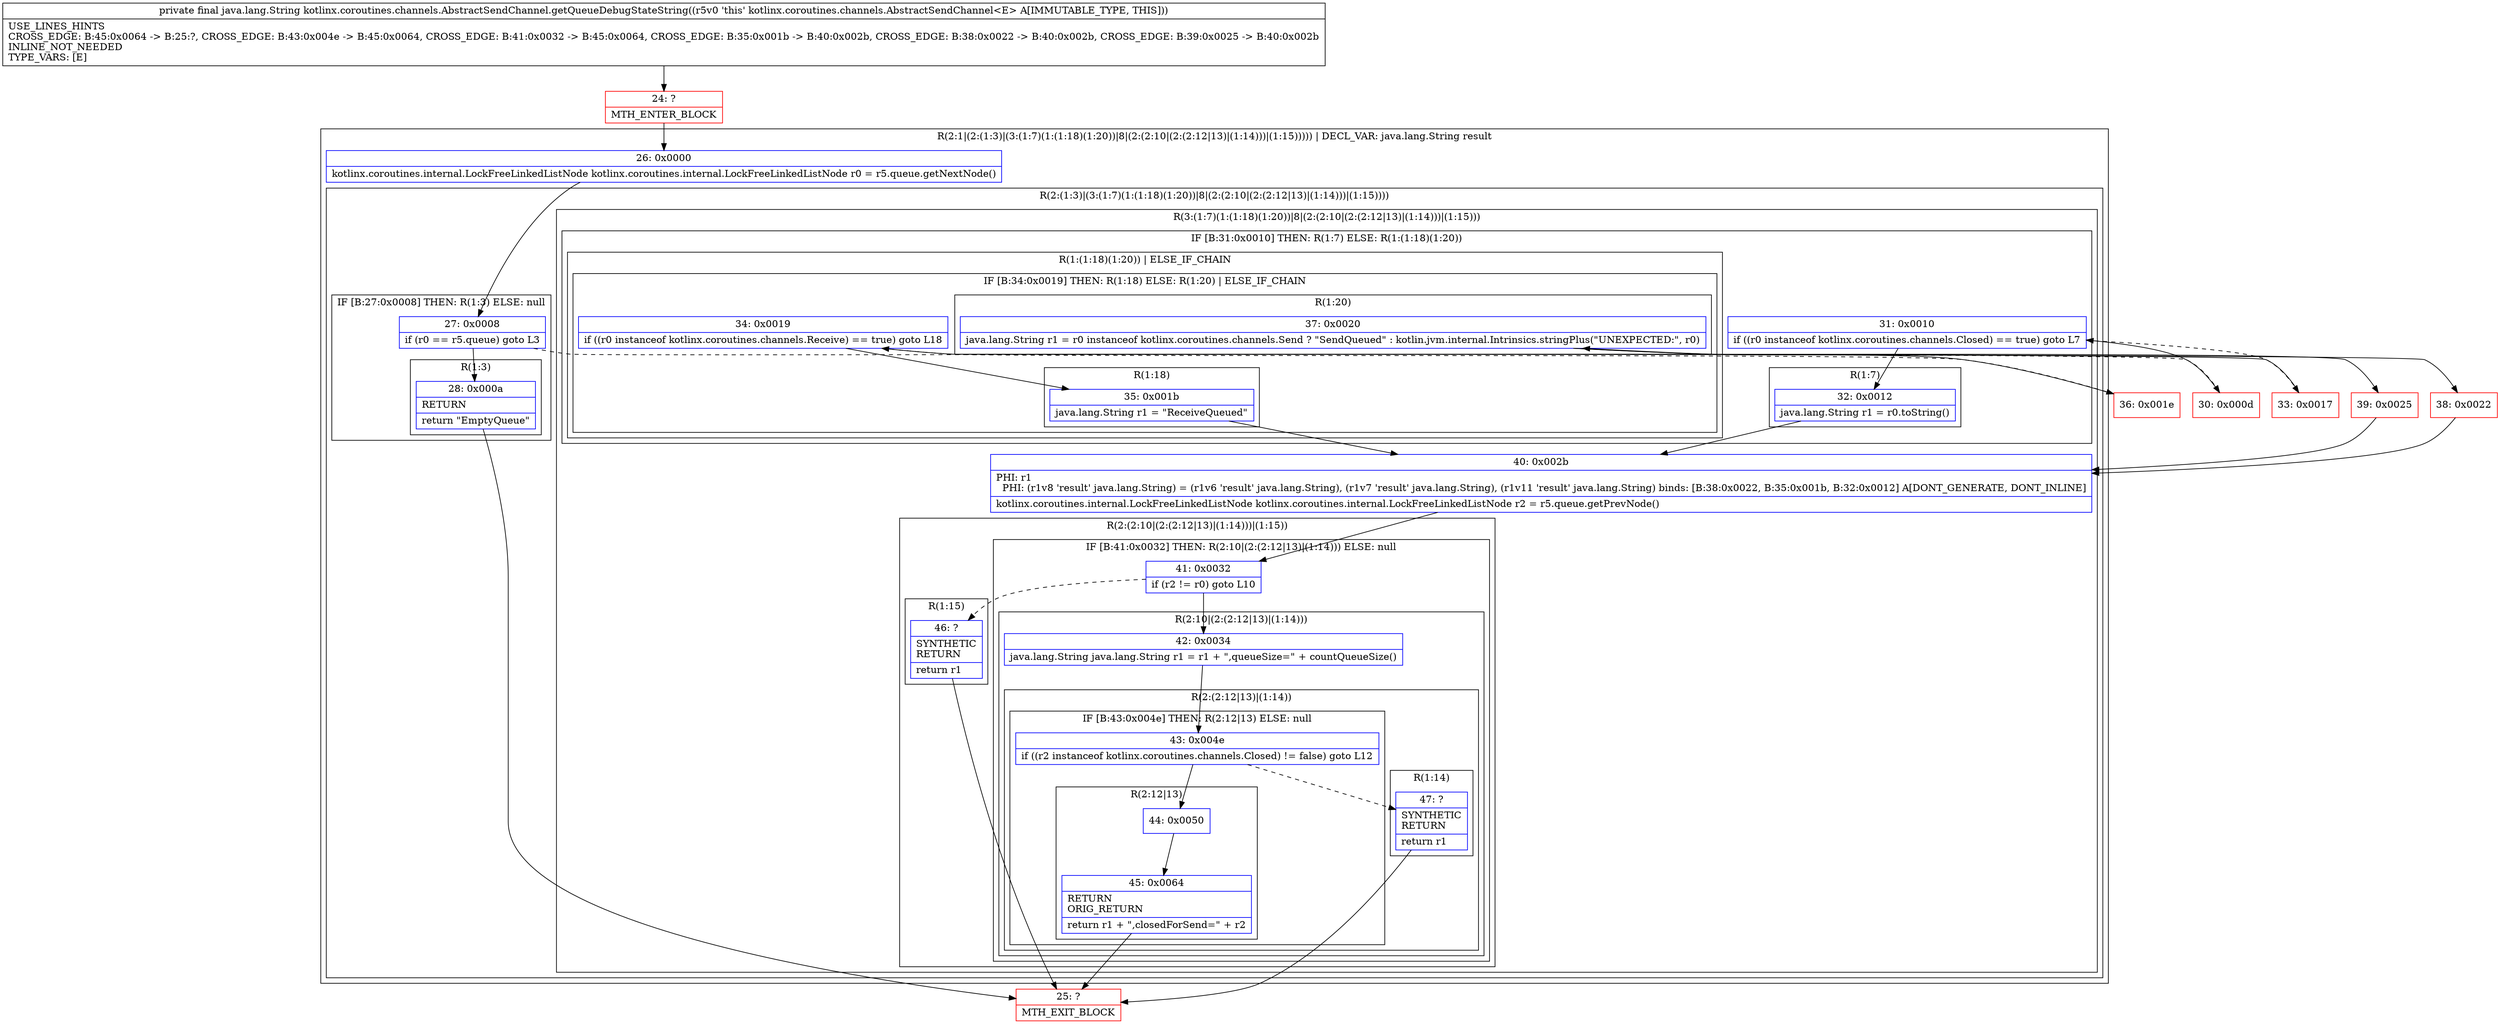 digraph "CFG forkotlinx.coroutines.channels.AbstractSendChannel.getQueueDebugStateString()Ljava\/lang\/String;" {
subgraph cluster_Region_436706694 {
label = "R(2:1|(2:(1:3)|(3:(1:7)(1:(1:18)(1:20))|8|(2:(2:10|(2:(2:12|13)|(1:14)))|(1:15))))) | DECL_VAR: java.lang.String result\l";
node [shape=record,color=blue];
Node_26 [shape=record,label="{26\:\ 0x0000|kotlinx.coroutines.internal.LockFreeLinkedListNode kotlinx.coroutines.internal.LockFreeLinkedListNode r0 = r5.queue.getNextNode()\l}"];
subgraph cluster_Region_1332847058 {
label = "R(2:(1:3)|(3:(1:7)(1:(1:18)(1:20))|8|(2:(2:10|(2:(2:12|13)|(1:14)))|(1:15))))";
node [shape=record,color=blue];
subgraph cluster_IfRegion_829124314 {
label = "IF [B:27:0x0008] THEN: R(1:3) ELSE: null";
node [shape=record,color=blue];
Node_27 [shape=record,label="{27\:\ 0x0008|if (r0 == r5.queue) goto L3\l}"];
subgraph cluster_Region_252679013 {
label = "R(1:3)";
node [shape=record,color=blue];
Node_28 [shape=record,label="{28\:\ 0x000a|RETURN\l|return \"EmptyQueue\"\l}"];
}
}
subgraph cluster_Region_460324176 {
label = "R(3:(1:7)(1:(1:18)(1:20))|8|(2:(2:10|(2:(2:12|13)|(1:14)))|(1:15)))";
node [shape=record,color=blue];
subgraph cluster_IfRegion_864899816 {
label = "IF [B:31:0x0010] THEN: R(1:7) ELSE: R(1:(1:18)(1:20))";
node [shape=record,color=blue];
Node_31 [shape=record,label="{31\:\ 0x0010|if ((r0 instanceof kotlinx.coroutines.channels.Closed) == true) goto L7\l}"];
subgraph cluster_Region_1113866727 {
label = "R(1:7)";
node [shape=record,color=blue];
Node_32 [shape=record,label="{32\:\ 0x0012|java.lang.String r1 = r0.toString()\l}"];
}
subgraph cluster_Region_858433428 {
label = "R(1:(1:18)(1:20)) | ELSE_IF_CHAIN\l";
node [shape=record,color=blue];
subgraph cluster_IfRegion_1680412544 {
label = "IF [B:34:0x0019] THEN: R(1:18) ELSE: R(1:20) | ELSE_IF_CHAIN\l";
node [shape=record,color=blue];
Node_34 [shape=record,label="{34\:\ 0x0019|if ((r0 instanceof kotlinx.coroutines.channels.Receive) == true) goto L18\l}"];
subgraph cluster_Region_932618541 {
label = "R(1:18)";
node [shape=record,color=blue];
Node_35 [shape=record,label="{35\:\ 0x001b|java.lang.String r1 = \"ReceiveQueued\"\l}"];
}
subgraph cluster_Region_249475169 {
label = "R(1:20)";
node [shape=record,color=blue];
Node_37 [shape=record,label="{37\:\ 0x0020|java.lang.String r1 = r0 instanceof kotlinx.coroutines.channels.Send ? \"SendQueued\" : kotlin.jvm.internal.Intrinsics.stringPlus(\"UNEXPECTED:\", r0)\l}"];
}
}
}
}
Node_40 [shape=record,label="{40\:\ 0x002b|PHI: r1 \l  PHI: (r1v8 'result' java.lang.String) = (r1v6 'result' java.lang.String), (r1v7 'result' java.lang.String), (r1v11 'result' java.lang.String) binds: [B:38:0x0022, B:35:0x001b, B:32:0x0012] A[DONT_GENERATE, DONT_INLINE]\l|kotlinx.coroutines.internal.LockFreeLinkedListNode kotlinx.coroutines.internal.LockFreeLinkedListNode r2 = r5.queue.getPrevNode()\l}"];
subgraph cluster_Region_1140913260 {
label = "R(2:(2:10|(2:(2:12|13)|(1:14)))|(1:15))";
node [shape=record,color=blue];
subgraph cluster_IfRegion_1469954368 {
label = "IF [B:41:0x0032] THEN: R(2:10|(2:(2:12|13)|(1:14))) ELSE: null";
node [shape=record,color=blue];
Node_41 [shape=record,label="{41\:\ 0x0032|if (r2 != r0) goto L10\l}"];
subgraph cluster_Region_1480172708 {
label = "R(2:10|(2:(2:12|13)|(1:14)))";
node [shape=record,color=blue];
Node_42 [shape=record,label="{42\:\ 0x0034|java.lang.String java.lang.String r1 = r1 + \",queueSize=\" + countQueueSize()\l}"];
subgraph cluster_Region_113095183 {
label = "R(2:(2:12|13)|(1:14))";
node [shape=record,color=blue];
subgraph cluster_IfRegion_1623788516 {
label = "IF [B:43:0x004e] THEN: R(2:12|13) ELSE: null";
node [shape=record,color=blue];
Node_43 [shape=record,label="{43\:\ 0x004e|if ((r2 instanceof kotlinx.coroutines.channels.Closed) != false) goto L12\l}"];
subgraph cluster_Region_1512368388 {
label = "R(2:12|13)";
node [shape=record,color=blue];
Node_44 [shape=record,label="{44\:\ 0x0050}"];
Node_45 [shape=record,label="{45\:\ 0x0064|RETURN\lORIG_RETURN\l|return r1 + \",closedForSend=\" + r2\l}"];
}
}
subgraph cluster_Region_1012422542 {
label = "R(1:14)";
node [shape=record,color=blue];
Node_47 [shape=record,label="{47\:\ ?|SYNTHETIC\lRETURN\l|return r1\l}"];
}
}
}
}
subgraph cluster_Region_1968868614 {
label = "R(1:15)";
node [shape=record,color=blue];
Node_46 [shape=record,label="{46\:\ ?|SYNTHETIC\lRETURN\l|return r1\l}"];
}
}
}
}
}
Node_24 [shape=record,color=red,label="{24\:\ ?|MTH_ENTER_BLOCK\l}"];
Node_25 [shape=record,color=red,label="{25\:\ ?|MTH_EXIT_BLOCK\l}"];
Node_30 [shape=record,color=red,label="{30\:\ 0x000d}"];
Node_33 [shape=record,color=red,label="{33\:\ 0x0017}"];
Node_36 [shape=record,color=red,label="{36\:\ 0x001e}"];
Node_38 [shape=record,color=red,label="{38\:\ 0x0022}"];
Node_39 [shape=record,color=red,label="{39\:\ 0x0025}"];
MethodNode[shape=record,label="{private final java.lang.String kotlinx.coroutines.channels.AbstractSendChannel.getQueueDebugStateString((r5v0 'this' kotlinx.coroutines.channels.AbstractSendChannel\<E\> A[IMMUTABLE_TYPE, THIS]))  | USE_LINES_HINTS\lCROSS_EDGE: B:45:0x0064 \-\> B:25:?, CROSS_EDGE: B:43:0x004e \-\> B:45:0x0064, CROSS_EDGE: B:41:0x0032 \-\> B:45:0x0064, CROSS_EDGE: B:35:0x001b \-\> B:40:0x002b, CROSS_EDGE: B:38:0x0022 \-\> B:40:0x002b, CROSS_EDGE: B:39:0x0025 \-\> B:40:0x002b\lINLINE_NOT_NEEDED\lTYPE_VARS: [E]\l}"];
MethodNode -> Node_24;Node_26 -> Node_27;
Node_27 -> Node_28;
Node_27 -> Node_30[style=dashed];
Node_28 -> Node_25;
Node_31 -> Node_32;
Node_31 -> Node_33[style=dashed];
Node_32 -> Node_40;
Node_34 -> Node_35;
Node_34 -> Node_36[style=dashed];
Node_35 -> Node_40;
Node_37 -> Node_38;
Node_37 -> Node_39;
Node_40 -> Node_41;
Node_41 -> Node_42;
Node_41 -> Node_46[style=dashed];
Node_42 -> Node_43;
Node_43 -> Node_44;
Node_43 -> Node_47[style=dashed];
Node_44 -> Node_45;
Node_45 -> Node_25;
Node_47 -> Node_25;
Node_46 -> Node_25;
Node_24 -> Node_26;
Node_30 -> Node_31;
Node_33 -> Node_34;
Node_36 -> Node_37;
Node_38 -> Node_40;
Node_39 -> Node_40;
}


